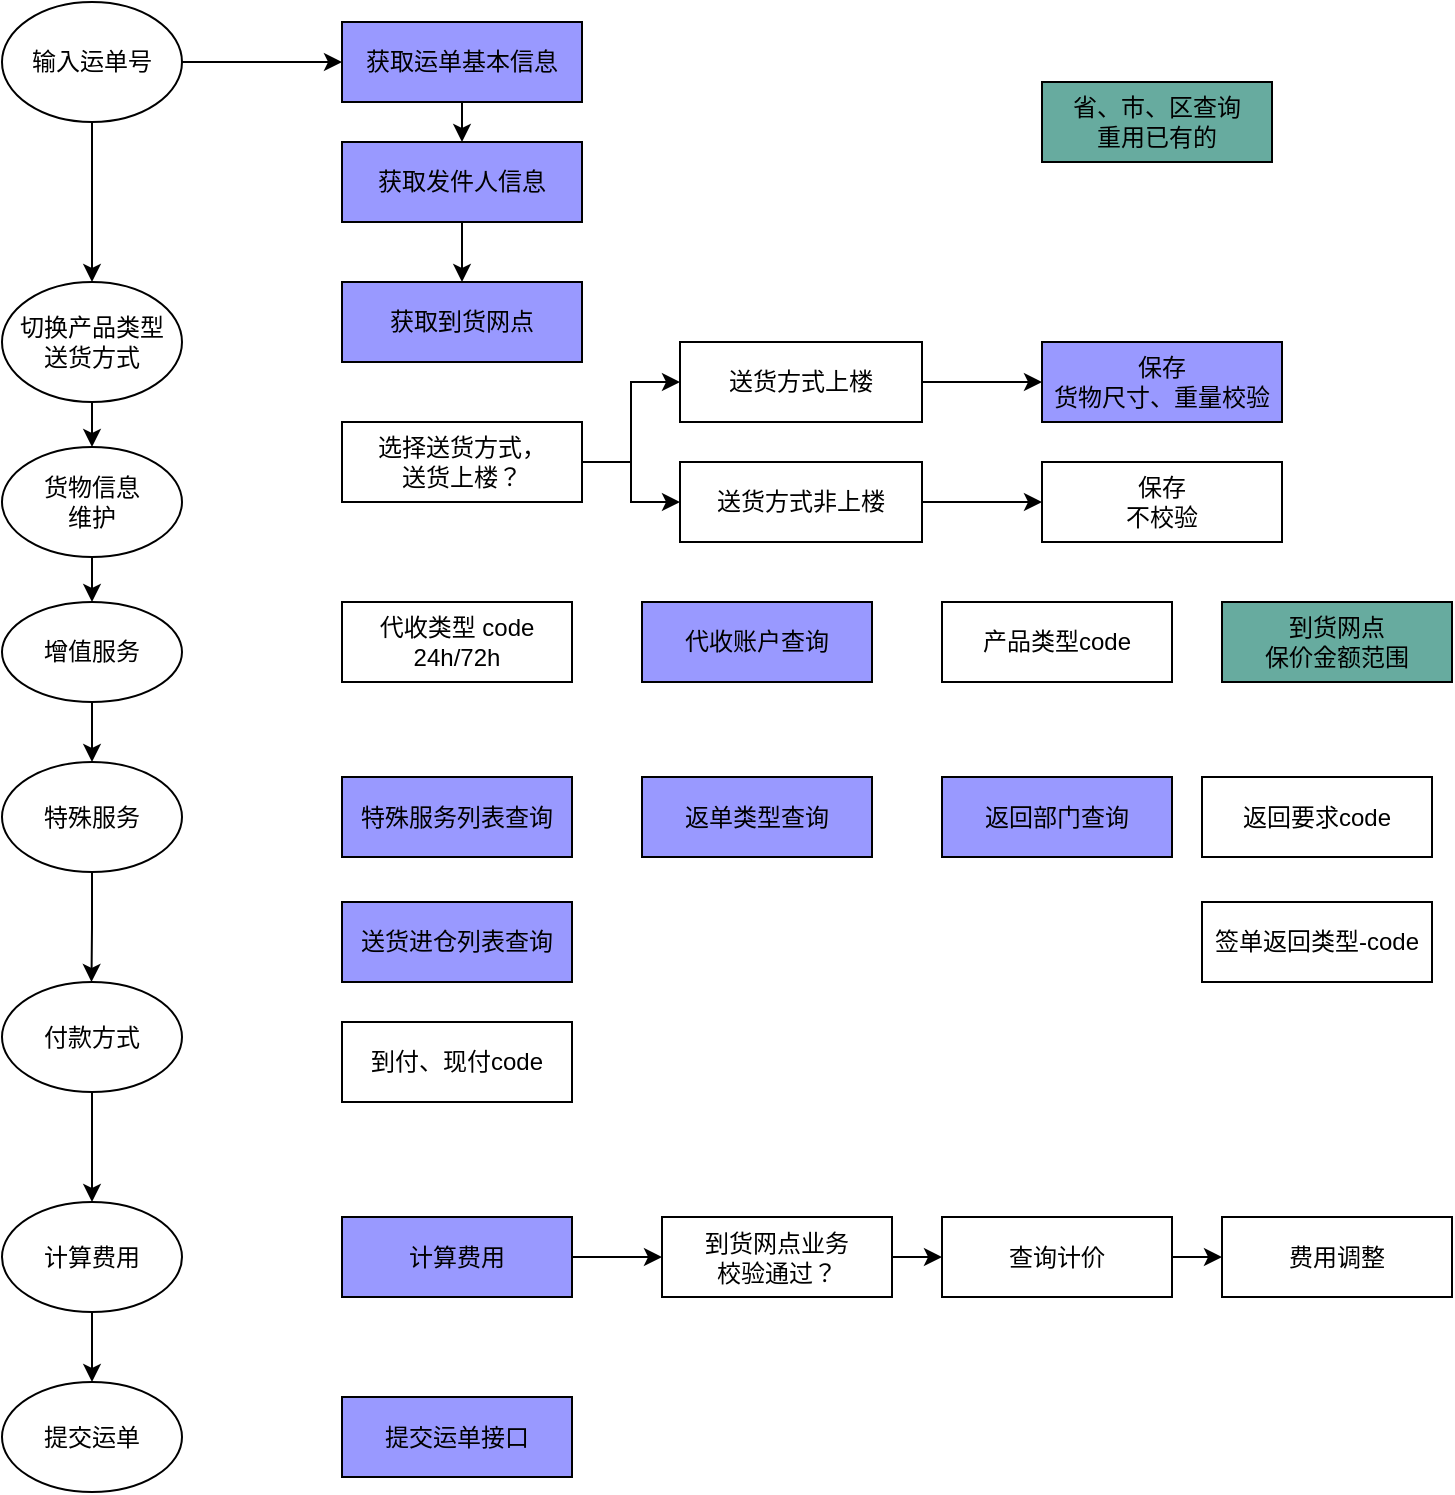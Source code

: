 <mxfile version="13.7.9" type="github">
  <diagram id="XBxg2y9dfad9Ni558J6x" name="Page-1">
    <mxGraphModel dx="927" dy="506" grid="1" gridSize="10" guides="1" tooltips="1" connect="1" arrows="1" fold="1" page="1" pageScale="1" pageWidth="827" pageHeight="1169" math="0" shadow="0">
      <root>
        <mxCell id="0" />
        <mxCell id="1" parent="0" />
        <mxCell id="VTGqR5tuNgb_cvqkQczm-7" style="edgeStyle=orthogonalEdgeStyle;rounded=0;orthogonalLoop=1;jettySize=auto;html=1;exitX=1;exitY=0.5;exitDx=0;exitDy=0;entryX=0;entryY=0.5;entryDx=0;entryDy=0;" edge="1" parent="1" source="VTGqR5tuNgb_cvqkQczm-1" target="VTGqR5tuNgb_cvqkQczm-3">
          <mxGeometry relative="1" as="geometry" />
        </mxCell>
        <mxCell id="VTGqR5tuNgb_cvqkQczm-55" style="edgeStyle=orthogonalEdgeStyle;rounded=0;orthogonalLoop=1;jettySize=auto;html=1;exitX=0.5;exitY=1;exitDx=0;exitDy=0;" edge="1" parent="1" source="VTGqR5tuNgb_cvqkQczm-1" target="VTGqR5tuNgb_cvqkQczm-6">
          <mxGeometry relative="1" as="geometry" />
        </mxCell>
        <mxCell id="VTGqR5tuNgb_cvqkQczm-1" value="输入运单号" style="ellipse;whiteSpace=wrap;html=1;" vertex="1" parent="1">
          <mxGeometry x="10" y="20" width="90" height="60" as="geometry" />
        </mxCell>
        <mxCell id="VTGqR5tuNgb_cvqkQczm-9" style="edgeStyle=orthogonalEdgeStyle;rounded=0;orthogonalLoop=1;jettySize=auto;html=1;exitX=0.5;exitY=1;exitDx=0;exitDy=0;entryX=0.5;entryY=0;entryDx=0;entryDy=0;" edge="1" parent="1" source="VTGqR5tuNgb_cvqkQczm-3" target="VTGqR5tuNgb_cvqkQczm-4">
          <mxGeometry relative="1" as="geometry" />
        </mxCell>
        <mxCell id="VTGqR5tuNgb_cvqkQczm-3" value="获取运单基本信息" style="rounded=0;whiteSpace=wrap;html=1;fillColor=#9999FF;" vertex="1" parent="1">
          <mxGeometry x="180" y="30" width="120" height="40" as="geometry" />
        </mxCell>
        <mxCell id="VTGqR5tuNgb_cvqkQczm-10" style="edgeStyle=orthogonalEdgeStyle;rounded=0;orthogonalLoop=1;jettySize=auto;html=1;exitX=0.5;exitY=1;exitDx=0;exitDy=0;entryX=0.5;entryY=0;entryDx=0;entryDy=0;" edge="1" parent="1" source="VTGqR5tuNgb_cvqkQczm-4" target="VTGqR5tuNgb_cvqkQczm-5">
          <mxGeometry relative="1" as="geometry" />
        </mxCell>
        <mxCell id="VTGqR5tuNgb_cvqkQczm-4" value="获取发件人信息" style="rounded=0;whiteSpace=wrap;html=1;fillColor=#9999FF;" vertex="1" parent="1">
          <mxGeometry x="180" y="90" width="120" height="40" as="geometry" />
        </mxCell>
        <mxCell id="VTGqR5tuNgb_cvqkQczm-5" value="获取到货网点" style="rounded=0;whiteSpace=wrap;html=1;fillColor=#9999FF;" vertex="1" parent="1">
          <mxGeometry x="180" y="160" width="120" height="40" as="geometry" />
        </mxCell>
        <mxCell id="VTGqR5tuNgb_cvqkQczm-56" style="edgeStyle=orthogonalEdgeStyle;rounded=0;orthogonalLoop=1;jettySize=auto;html=1;exitX=0.5;exitY=1;exitDx=0;exitDy=0;entryX=0.5;entryY=0;entryDx=0;entryDy=0;" edge="1" parent="1" source="VTGqR5tuNgb_cvqkQczm-6" target="VTGqR5tuNgb_cvqkQczm-25">
          <mxGeometry relative="1" as="geometry" />
        </mxCell>
        <mxCell id="VTGqR5tuNgb_cvqkQczm-6" value="切换产品类型&lt;br&gt;送货方式" style="ellipse;whiteSpace=wrap;html=1;" vertex="1" parent="1">
          <mxGeometry x="10" y="160" width="90" height="60" as="geometry" />
        </mxCell>
        <mxCell id="VTGqR5tuNgb_cvqkQczm-14" style="edgeStyle=orthogonalEdgeStyle;rounded=0;orthogonalLoop=1;jettySize=auto;html=1;exitX=1;exitY=0.5;exitDx=0;exitDy=0;" edge="1" parent="1" source="VTGqR5tuNgb_cvqkQczm-11" target="VTGqR5tuNgb_cvqkQczm-12">
          <mxGeometry relative="1" as="geometry" />
        </mxCell>
        <mxCell id="VTGqR5tuNgb_cvqkQczm-21" style="edgeStyle=orthogonalEdgeStyle;rounded=0;orthogonalLoop=1;jettySize=auto;html=1;exitX=1;exitY=0.5;exitDx=0;exitDy=0;entryX=0;entryY=0.5;entryDx=0;entryDy=0;" edge="1" parent="1" source="VTGqR5tuNgb_cvqkQczm-11" target="VTGqR5tuNgb_cvqkQczm-20">
          <mxGeometry relative="1" as="geometry" />
        </mxCell>
        <mxCell id="VTGqR5tuNgb_cvqkQczm-11" value="选择送货方式，&lt;br&gt;送货上楼？" style="rounded=0;whiteSpace=wrap;html=1;" vertex="1" parent="1">
          <mxGeometry x="180" y="230" width="120" height="40" as="geometry" />
        </mxCell>
        <mxCell id="VTGqR5tuNgb_cvqkQczm-19" style="edgeStyle=orthogonalEdgeStyle;rounded=0;orthogonalLoop=1;jettySize=auto;html=1;exitX=1;exitY=0.5;exitDx=0;exitDy=0;entryX=0;entryY=0.5;entryDx=0;entryDy=0;" edge="1" parent="1" source="VTGqR5tuNgb_cvqkQczm-12" target="VTGqR5tuNgb_cvqkQczm-13">
          <mxGeometry relative="1" as="geometry" />
        </mxCell>
        <mxCell id="VTGqR5tuNgb_cvqkQczm-12" value="送货方式上楼" style="rounded=0;whiteSpace=wrap;html=1;" vertex="1" parent="1">
          <mxGeometry x="349" y="190" width="121" height="40" as="geometry" />
        </mxCell>
        <mxCell id="VTGqR5tuNgb_cvqkQczm-13" value="保存&lt;br&gt;货物尺寸、重量校验" style="rounded=0;whiteSpace=wrap;html=1;fillColor=#9999FF;" vertex="1" parent="1">
          <mxGeometry x="530" y="190" width="120" height="40" as="geometry" />
        </mxCell>
        <mxCell id="VTGqR5tuNgb_cvqkQczm-24" style="edgeStyle=orthogonalEdgeStyle;rounded=0;orthogonalLoop=1;jettySize=auto;html=1;exitX=1;exitY=0.5;exitDx=0;exitDy=0;entryX=0;entryY=0.5;entryDx=0;entryDy=0;" edge="1" parent="1" source="VTGqR5tuNgb_cvqkQczm-20" target="VTGqR5tuNgb_cvqkQczm-22">
          <mxGeometry relative="1" as="geometry" />
        </mxCell>
        <mxCell id="VTGqR5tuNgb_cvqkQczm-20" value="送货方式非上楼" style="rounded=0;whiteSpace=wrap;html=1;" vertex="1" parent="1">
          <mxGeometry x="349" y="250" width="121" height="40" as="geometry" />
        </mxCell>
        <mxCell id="VTGqR5tuNgb_cvqkQczm-22" value="保存&lt;br&gt;不校验" style="rounded=0;whiteSpace=wrap;html=1;" vertex="1" parent="1">
          <mxGeometry x="530" y="250" width="120" height="40" as="geometry" />
        </mxCell>
        <mxCell id="VTGqR5tuNgb_cvqkQczm-57" style="edgeStyle=orthogonalEdgeStyle;rounded=0;orthogonalLoop=1;jettySize=auto;html=1;exitX=0.5;exitY=1;exitDx=0;exitDy=0;" edge="1" parent="1" source="VTGqR5tuNgb_cvqkQczm-25" target="VTGqR5tuNgb_cvqkQczm-29">
          <mxGeometry relative="1" as="geometry" />
        </mxCell>
        <mxCell id="VTGqR5tuNgb_cvqkQczm-25" value="货物信息&lt;br&gt;维护" style="ellipse;whiteSpace=wrap;html=1;" vertex="1" parent="1">
          <mxGeometry x="10" y="242.5" width="90" height="55" as="geometry" />
        </mxCell>
        <mxCell id="VTGqR5tuNgb_cvqkQczm-26" style="edgeStyle=orthogonalEdgeStyle;rounded=0;orthogonalLoop=1;jettySize=auto;html=1;exitX=0.5;exitY=1;exitDx=0;exitDy=0;" edge="1" parent="1" source="VTGqR5tuNgb_cvqkQczm-25" target="VTGqR5tuNgb_cvqkQczm-25">
          <mxGeometry relative="1" as="geometry" />
        </mxCell>
        <mxCell id="VTGqR5tuNgb_cvqkQczm-60" style="edgeStyle=orthogonalEdgeStyle;rounded=0;orthogonalLoop=1;jettySize=auto;html=1;exitX=0.5;exitY=1;exitDx=0;exitDy=0;entryX=0.5;entryY=0;entryDx=0;entryDy=0;" edge="1" parent="1" source="VTGqR5tuNgb_cvqkQczm-27" target="VTGqR5tuNgb_cvqkQczm-28">
          <mxGeometry relative="1" as="geometry" />
        </mxCell>
        <mxCell id="VTGqR5tuNgb_cvqkQczm-27" value="付款方式" style="ellipse;whiteSpace=wrap;html=1;" vertex="1" parent="1">
          <mxGeometry x="10" y="510" width="90" height="55" as="geometry" />
        </mxCell>
        <mxCell id="VTGqR5tuNgb_cvqkQczm-61" style="edgeStyle=orthogonalEdgeStyle;rounded=0;orthogonalLoop=1;jettySize=auto;html=1;exitX=0.5;exitY=1;exitDx=0;exitDy=0;entryX=0.5;entryY=0;entryDx=0;entryDy=0;" edge="1" parent="1" source="VTGqR5tuNgb_cvqkQczm-28" target="VTGqR5tuNgb_cvqkQczm-42">
          <mxGeometry relative="1" as="geometry" />
        </mxCell>
        <mxCell id="VTGqR5tuNgb_cvqkQczm-28" value="计算费用" style="ellipse;whiteSpace=wrap;html=1;" vertex="1" parent="1">
          <mxGeometry x="10" y="620" width="90" height="55" as="geometry" />
        </mxCell>
        <mxCell id="VTGqR5tuNgb_cvqkQczm-58" style="edgeStyle=orthogonalEdgeStyle;rounded=0;orthogonalLoop=1;jettySize=auto;html=1;exitX=0.5;exitY=1;exitDx=0;exitDy=0;entryX=0.5;entryY=0;entryDx=0;entryDy=0;" edge="1" parent="1" source="VTGqR5tuNgb_cvqkQczm-29" target="VTGqR5tuNgb_cvqkQczm-30">
          <mxGeometry relative="1" as="geometry" />
        </mxCell>
        <mxCell id="VTGqR5tuNgb_cvqkQczm-29" value="增值服务" style="ellipse;whiteSpace=wrap;html=1;" vertex="1" parent="1">
          <mxGeometry x="10" y="320" width="90" height="50" as="geometry" />
        </mxCell>
        <mxCell id="VTGqR5tuNgb_cvqkQczm-59" style="edgeStyle=orthogonalEdgeStyle;rounded=0;orthogonalLoop=1;jettySize=auto;html=1;exitX=0.5;exitY=1;exitDx=0;exitDy=0;" edge="1" parent="1" source="VTGqR5tuNgb_cvqkQczm-30">
          <mxGeometry relative="1" as="geometry">
            <mxPoint x="54.739" y="510" as="targetPoint" />
          </mxGeometry>
        </mxCell>
        <mxCell id="VTGqR5tuNgb_cvqkQczm-30" value="特殊服务" style="ellipse;whiteSpace=wrap;html=1;" vertex="1" parent="1">
          <mxGeometry x="10" y="400" width="90" height="55" as="geometry" />
        </mxCell>
        <mxCell id="VTGqR5tuNgb_cvqkQczm-31" value="代收类型 code&lt;br&gt;24h/72h" style="rounded=0;whiteSpace=wrap;html=1;" vertex="1" parent="1">
          <mxGeometry x="180" y="320" width="115" height="40" as="geometry" />
        </mxCell>
        <mxCell id="VTGqR5tuNgb_cvqkQczm-32" value="代收账户查询" style="rounded=0;whiteSpace=wrap;html=1;fillColor=#9999FF;" vertex="1" parent="1">
          <mxGeometry x="330" y="320" width="115" height="40" as="geometry" />
        </mxCell>
        <mxCell id="VTGqR5tuNgb_cvqkQczm-33" value="产品类型code" style="rounded=0;whiteSpace=wrap;html=1;" vertex="1" parent="1">
          <mxGeometry x="480" y="320" width="115" height="40" as="geometry" />
        </mxCell>
        <mxCell id="VTGqR5tuNgb_cvqkQczm-35" value="特殊服务列表查询" style="rounded=0;whiteSpace=wrap;html=1;fillColor=#9999FF;" vertex="1" parent="1">
          <mxGeometry x="180" y="407.5" width="115" height="40" as="geometry" />
        </mxCell>
        <mxCell id="VTGqR5tuNgb_cvqkQczm-36" value="返单类型查询" style="rounded=0;whiteSpace=wrap;html=1;fillColor=#9999FF;" vertex="1" parent="1">
          <mxGeometry x="330" y="407.5" width="115" height="40" as="geometry" />
        </mxCell>
        <mxCell id="VTGqR5tuNgb_cvqkQczm-37" value="返回要求code" style="rounded=0;whiteSpace=wrap;html=1;" vertex="1" parent="1">
          <mxGeometry x="610" y="407.5" width="115" height="40" as="geometry" />
        </mxCell>
        <mxCell id="VTGqR5tuNgb_cvqkQczm-38" value="送货进仓列表查询" style="rounded=0;whiteSpace=wrap;html=1;fillColor=#9999FF;" vertex="1" parent="1">
          <mxGeometry x="180" y="470" width="115" height="40" as="geometry" />
        </mxCell>
        <mxCell id="VTGqR5tuNgb_cvqkQczm-39" value="到付、现付code" style="rounded=0;whiteSpace=wrap;html=1;" vertex="1" parent="1">
          <mxGeometry x="180" y="530" width="115" height="40" as="geometry" />
        </mxCell>
        <mxCell id="VTGqR5tuNgb_cvqkQczm-54" style="edgeStyle=orthogonalEdgeStyle;rounded=0;orthogonalLoop=1;jettySize=auto;html=1;exitX=1;exitY=0.5;exitDx=0;exitDy=0;entryX=0;entryY=0.5;entryDx=0;entryDy=0;" edge="1" parent="1" source="VTGqR5tuNgb_cvqkQczm-40" target="VTGqR5tuNgb_cvqkQczm-41">
          <mxGeometry relative="1" as="geometry" />
        </mxCell>
        <mxCell id="VTGqR5tuNgb_cvqkQczm-40" value="到货网点业务&lt;br&gt;校验通过？" style="rounded=0;whiteSpace=wrap;html=1;" vertex="1" parent="1">
          <mxGeometry x="340" y="627.5" width="115" height="40" as="geometry" />
        </mxCell>
        <mxCell id="VTGqR5tuNgb_cvqkQczm-48" style="edgeStyle=orthogonalEdgeStyle;rounded=0;orthogonalLoop=1;jettySize=auto;html=1;exitX=1;exitY=0.5;exitDx=0;exitDy=0;entryX=0;entryY=0.5;entryDx=0;entryDy=0;" edge="1" parent="1" source="VTGqR5tuNgb_cvqkQczm-41" target="VTGqR5tuNgb_cvqkQczm-47">
          <mxGeometry relative="1" as="geometry" />
        </mxCell>
        <mxCell id="VTGqR5tuNgb_cvqkQczm-41" value="查询计价" style="rounded=0;whiteSpace=wrap;html=1;" vertex="1" parent="1">
          <mxGeometry x="480" y="627.5" width="115" height="40" as="geometry" />
        </mxCell>
        <mxCell id="VTGqR5tuNgb_cvqkQczm-42" value="提交运单" style="ellipse;whiteSpace=wrap;html=1;" vertex="1" parent="1">
          <mxGeometry x="10" y="710" width="90" height="55" as="geometry" />
        </mxCell>
        <mxCell id="VTGqR5tuNgb_cvqkQczm-43" value="提交运单接口" style="rounded=0;whiteSpace=wrap;html=1;fillColor=#9999FF;" vertex="1" parent="1">
          <mxGeometry x="180" y="717.5" width="115" height="40" as="geometry" />
        </mxCell>
        <mxCell id="VTGqR5tuNgb_cvqkQczm-53" style="edgeStyle=orthogonalEdgeStyle;rounded=0;orthogonalLoop=1;jettySize=auto;html=1;exitX=1;exitY=0.5;exitDx=0;exitDy=0;entryX=0;entryY=0.5;entryDx=0;entryDy=0;" edge="1" parent="1" source="VTGqR5tuNgb_cvqkQczm-44" target="VTGqR5tuNgb_cvqkQczm-40">
          <mxGeometry relative="1" as="geometry" />
        </mxCell>
        <mxCell id="VTGqR5tuNgb_cvqkQczm-44" value="计算费用" style="rounded=0;whiteSpace=wrap;html=1;fillColor=#9999FF;" vertex="1" parent="1">
          <mxGeometry x="180" y="627.5" width="115" height="40" as="geometry" />
        </mxCell>
        <mxCell id="VTGqR5tuNgb_cvqkQczm-45" value="到货网点&lt;br&gt;保价金额范围" style="rounded=0;whiteSpace=wrap;html=1;fillColor=#67AB9F;" vertex="1" parent="1">
          <mxGeometry x="620" y="320" width="115" height="40" as="geometry" />
        </mxCell>
        <mxCell id="VTGqR5tuNgb_cvqkQczm-46" value="签单返回类型-code" style="rounded=0;whiteSpace=wrap;html=1;" vertex="1" parent="1">
          <mxGeometry x="610" y="470" width="115" height="40" as="geometry" />
        </mxCell>
        <mxCell id="VTGqR5tuNgb_cvqkQczm-47" value="费用调整" style="rounded=0;whiteSpace=wrap;html=1;" vertex="1" parent="1">
          <mxGeometry x="620" y="627.5" width="115" height="40" as="geometry" />
        </mxCell>
        <mxCell id="VTGqR5tuNgb_cvqkQczm-51" value="返回部门查询" style="rounded=0;whiteSpace=wrap;html=1;fillColor=#9999FF;" vertex="1" parent="1">
          <mxGeometry x="480" y="407.5" width="115" height="40" as="geometry" />
        </mxCell>
        <mxCell id="VTGqR5tuNgb_cvqkQczm-52" value="省、市、区查询&lt;br&gt;重用已有的" style="rounded=0;whiteSpace=wrap;html=1;fillColor=#67AB9F;" vertex="1" parent="1">
          <mxGeometry x="530" y="60" width="115" height="40" as="geometry" />
        </mxCell>
      </root>
    </mxGraphModel>
  </diagram>
</mxfile>
